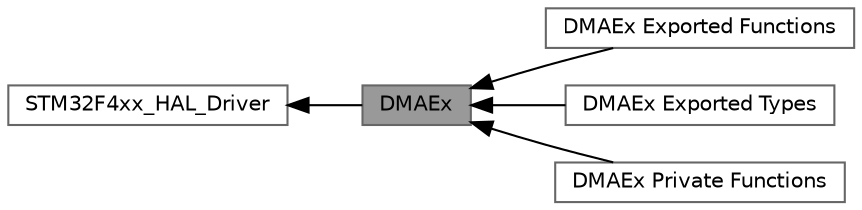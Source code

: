 digraph "DMAEx"
{
 // LATEX_PDF_SIZE
  bgcolor="transparent";
  edge [fontname=Helvetica,fontsize=10,labelfontname=Helvetica,labelfontsize=10];
  node [fontname=Helvetica,fontsize=10,shape=box,height=0.2,width=0.4];
  rankdir=LR;
  Node1 [id="Node000001",label="DMAEx",height=0.2,width=0.4,color="gray40", fillcolor="grey60", style="filled", fontcolor="black",tooltip="DMA Extended HAL module driver."];
  Node4 [id="Node000004",label="DMAEx Exported Functions",height=0.2,width=0.4,color="grey40", fillcolor="white", style="filled",URL="$group__DMAEx__Exported__Functions.html",tooltip="DMAEx Exported functions."];
  Node3 [id="Node000003",label="DMAEx Exported Types",height=0.2,width=0.4,color="grey40", fillcolor="white", style="filled",URL="$group__DMAEx__Exported__Types.html",tooltip="DMAEx Exported types."];
  Node5 [id="Node000005",label="DMAEx Private Functions",height=0.2,width=0.4,color="grey40", fillcolor="white", style="filled",URL="$group__DMAEx__Private__Functions.html",tooltip="DMAEx Private functions."];
  Node2 [id="Node000002",label="STM32F4xx_HAL_Driver",height=0.2,width=0.4,color="grey40", fillcolor="white", style="filled",URL="$group__STM32F4xx__HAL__Driver.html",tooltip=" "];
  Node2->Node1 [shape=plaintext, dir="back", style="solid"];
  Node1->Node3 [shape=plaintext, dir="back", style="solid"];
  Node1->Node4 [shape=plaintext, dir="back", style="solid"];
  Node1->Node5 [shape=plaintext, dir="back", style="solid"];
}
